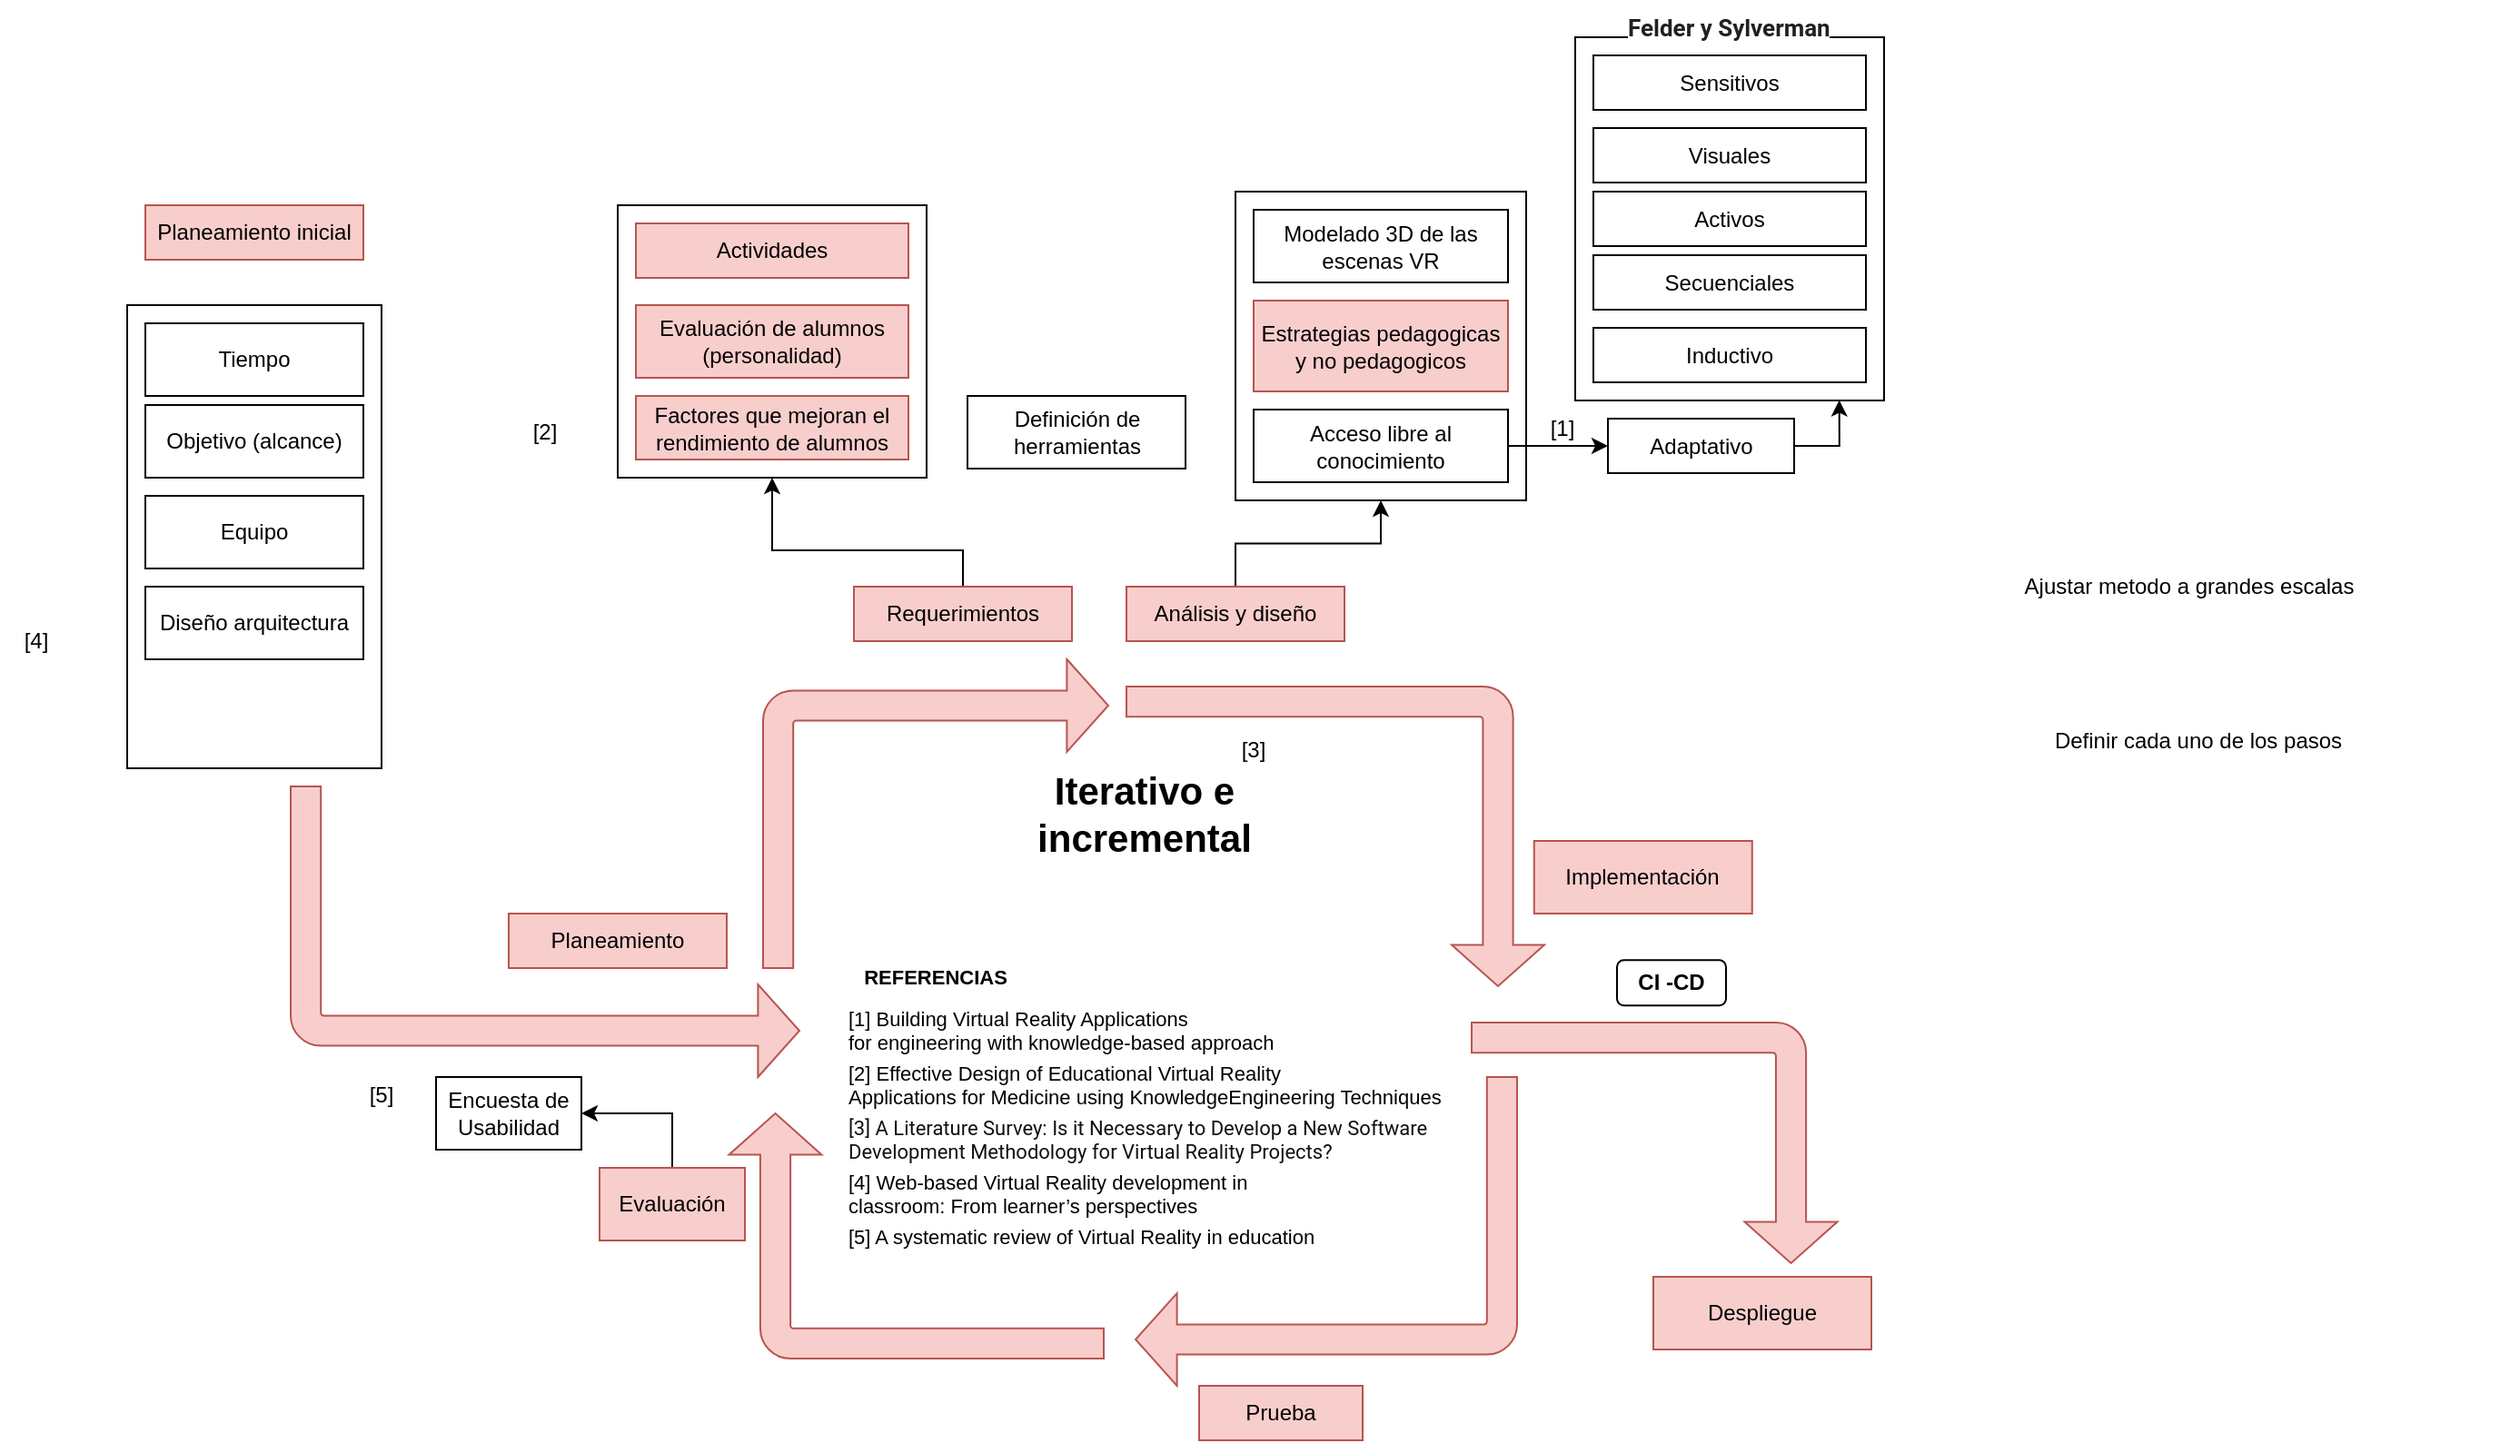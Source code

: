 <mxfile version="13.10.0" type="github"><diagram id="QGsew_eth5fcSufDFgM5" name="Page-1"><mxGraphModel dx="1483" dy="829" grid="1" gridSize="10" guides="1" tooltips="1" connect="1" arrows="1" fold="1" page="1" pageScale="1" pageWidth="827" pageHeight="1169" math="0" shadow="0"><root><mxCell id="0"/><mxCell id="1" parent="0"/><mxCell id="n7FzFCGoDxnxhSsMlHoX-63" value="" style="rounded=0;whiteSpace=wrap;html=1;fontSize=21;" vertex="1" parent="1"><mxGeometry x="100" y="180" width="140" height="255" as="geometry"/></mxCell><mxCell id="n7FzFCGoDxnxhSsMlHoX-1" value="" style="rounded=0;whiteSpace=wrap;html=1;" vertex="1" parent="1"><mxGeometry x="897" y="32.5" width="170" height="200" as="geometry"/></mxCell><mxCell id="n7FzFCGoDxnxhSsMlHoX-2" value="" style="rounded=0;whiteSpace=wrap;html=1;" vertex="1" parent="1"><mxGeometry x="370" y="125" width="170" height="150" as="geometry"/></mxCell><mxCell id="n7FzFCGoDxnxhSsMlHoX-3" value="[5] A systematic review of Virtual Reality in education" style="text;whiteSpace=wrap;html=1;fontSize=11;" vertex="1" parent="1"><mxGeometry x="495" y="680" width="290" height="30" as="geometry"/></mxCell><mxCell id="n7FzFCGoDxnxhSsMlHoX-4" value="&lt;h1 class=&quot;nova-e-text nova-e-text--size-xl nova-e-text--family-sans-serif nova-e-text--spacing-none nova-e-text--color-grey-900 research-detail-header-section__title&quot; style=&quot;margin-top: 0px; color: rgb(17, 17, 17); font-weight: 400; font-family: roboto, arial, sans-serif; font-size: 11px; line-height: 1.2; margin-bottom: 0px; padding: 10px 0px 5px; font-style: normal; letter-spacing: normal; text-align: left; text-indent: 0px; text-transform: none; word-spacing: 0px; background-color: rgb(255, 255, 255);&quot;&gt;[3] A Literature Survey: Is it Necessary to Develop a New Software Development Methodology for Virtual Reality Projects?&lt;/h1&gt;" style="text;whiteSpace=wrap;html=1;fontSize=11;" vertex="1" parent="1"><mxGeometry x="495" y="610" width="350" height="50" as="geometry"/></mxCell><mxCell id="n7FzFCGoDxnxhSsMlHoX-5" value="" style="rounded=0;whiteSpace=wrap;html=1;fontSize=21;" vertex="1" parent="1"><mxGeometry x="710" y="117.5" width="160" height="170" as="geometry"/></mxCell><mxCell id="n7FzFCGoDxnxhSsMlHoX-8" value="Prueba" style="rounded=0;whiteSpace=wrap;html=1;fillColor=#f8cecc;strokeColor=#b85450;" vertex="1" parent="1"><mxGeometry x="690" y="775" width="90" height="30" as="geometry"/></mxCell><mxCell id="n7FzFCGoDxnxhSsMlHoX-10" value="Planeamiento inicial" style="rounded=0;whiteSpace=wrap;html=1;fillColor=#f8cecc;strokeColor=#b85450;" vertex="1" parent="1"><mxGeometry x="110" y="125" width="120" height="30" as="geometry"/></mxCell><mxCell id="n7FzFCGoDxnxhSsMlHoX-11" value="Planeamiento" style="rounded=0;whiteSpace=wrap;html=1;fillColor=#f8cecc;strokeColor=#b85450;" vertex="1" parent="1"><mxGeometry x="310" y="515" width="120" height="30" as="geometry"/></mxCell><mxCell id="n7FzFCGoDxnxhSsMlHoX-12" style="edgeStyle=orthogonalEdgeStyle;rounded=0;orthogonalLoop=1;jettySize=auto;html=1;exitX=0.5;exitY=0;exitDx=0;exitDy=0;entryX=0.5;entryY=1;entryDx=0;entryDy=0;" edge="1" parent="1" source="n7FzFCGoDxnxhSsMlHoX-13" target="n7FzFCGoDxnxhSsMlHoX-2"><mxGeometry relative="1" as="geometry"><mxPoint x="545" y="295" as="targetPoint"/><Array as="points"><mxPoint x="560" y="315"/><mxPoint x="455" y="315"/></Array></mxGeometry></mxCell><mxCell id="n7FzFCGoDxnxhSsMlHoX-13" value="Requerimientos" style="rounded=0;whiteSpace=wrap;html=1;fillColor=#f8cecc;strokeColor=#b85450;" vertex="1" parent="1"><mxGeometry x="500" y="335" width="120" height="30" as="geometry"/></mxCell><mxCell id="n7FzFCGoDxnxhSsMlHoX-14" value="Despliegue" style="rounded=0;whiteSpace=wrap;html=1;fillColor=#f8cecc;strokeColor=#b85450;" vertex="1" parent="1"><mxGeometry x="940" y="715" width="120" height="40" as="geometry"/></mxCell><mxCell id="n7FzFCGoDxnxhSsMlHoX-15" style="edgeStyle=orthogonalEdgeStyle;rounded=0;orthogonalLoop=1;jettySize=auto;html=1;exitX=0.5;exitY=0;exitDx=0;exitDy=0;entryX=1;entryY=0.5;entryDx=0;entryDy=0;" edge="1" parent="1" source="n7FzFCGoDxnxhSsMlHoX-16" target="n7FzFCGoDxnxhSsMlHoX-32"><mxGeometry relative="1" as="geometry"/></mxCell><mxCell id="n7FzFCGoDxnxhSsMlHoX-16" value="Evaluación" style="rounded=0;whiteSpace=wrap;html=1;fillColor=#f8cecc;strokeColor=#b85450;" vertex="1" parent="1"><mxGeometry x="360" y="655" width="80" height="40" as="geometry"/></mxCell><mxCell id="n7FzFCGoDxnxhSsMlHoX-17" value="Iterativo e incremental" style="text;html=1;strokeColor=none;fillColor=none;align=center;verticalAlign=middle;whiteSpace=wrap;rounded=0;fontStyle=1;fontSize=21;" vertex="1" parent="1"><mxGeometry x="560" y="450" width="200" height="20" as="geometry"/></mxCell><mxCell id="n7FzFCGoDxnxhSsMlHoX-19" value="Definición de herramientas" style="rounded=0;whiteSpace=wrap;html=1;" vertex="1" parent="1"><mxGeometry x="562.5" y="230" width="120" height="40" as="geometry"/></mxCell><mxCell id="n7FzFCGoDxnxhSsMlHoX-20" value="" style="html=1;shadow=0;dashed=0;align=center;verticalAlign=middle;shape=mxgraph.arrows2.bendArrow;dy=8.3;dx=22.8;notch=0;arrowHead=51;rounded=1;rotation=0;flipV=1;fillColor=#f8cecc;strokeColor=#b85450;" vertex="1" parent="1"><mxGeometry x="190" y="445" width="280" height="160" as="geometry"/></mxCell><mxCell id="n7FzFCGoDxnxhSsMlHoX-21" value="" style="html=1;shadow=0;dashed=0;align=center;verticalAlign=middle;shape=mxgraph.arrows2.bendArrow;dy=8.3;dx=22.8;notch=0;arrowHead=51;rounded=1;rotation=0;flipV=0;flipH=0;fillColor=#f8cecc;strokeColor=#b85450;" vertex="1" parent="1"><mxGeometry x="450" y="375" width="190" height="170" as="geometry"/></mxCell><mxCell id="n7FzFCGoDxnxhSsMlHoX-22" value="" style="html=1;shadow=0;dashed=0;align=center;verticalAlign=middle;shape=mxgraph.arrows2.bendArrow;dy=8.3;dx=22.8;notch=0;arrowHead=51;rounded=1;rotation=90;flipV=0;flipH=0;fillColor=#f8cecc;strokeColor=#b85450;" vertex="1" parent="1"><mxGeometry x="682.5" y="357.5" width="165" height="230" as="geometry"/></mxCell><mxCell id="n7FzFCGoDxnxhSsMlHoX-66" style="edgeStyle=orthogonalEdgeStyle;rounded=0;orthogonalLoop=1;jettySize=auto;html=1;exitX=0.5;exitY=0;exitDx=0;exitDy=0;entryX=0.5;entryY=1;entryDx=0;entryDy=0;" edge="1" parent="1" source="n7FzFCGoDxnxhSsMlHoX-23" target="n7FzFCGoDxnxhSsMlHoX-5"><mxGeometry relative="1" as="geometry"/></mxCell><mxCell id="n7FzFCGoDxnxhSsMlHoX-23" value="Análisis y diseño" style="rounded=0;whiteSpace=wrap;html=1;fillColor=#f8cecc;strokeColor=#b85450;" vertex="1" parent="1"><mxGeometry x="650" y="335" width="120" height="30" as="geometry"/></mxCell><mxCell id="n7FzFCGoDxnxhSsMlHoX-24" value="" style="html=1;shadow=0;dashed=0;align=center;verticalAlign=middle;shape=mxgraph.arrows2.bendArrow;dy=8.3;dx=22.8;notch=0;arrowHead=51;rounded=1;rotation=90;flipV=0;flipH=0;fillColor=#f8cecc;strokeColor=#b85450;" vertex="1" parent="1"><mxGeometry x="874.38" y="540.63" width="132.5" height="201.25" as="geometry"/></mxCell><mxCell id="n7FzFCGoDxnxhSsMlHoX-25" value="" style="html=1;shadow=0;dashed=0;align=center;verticalAlign=middle;shape=mxgraph.arrows2.bendArrow;dy=8.3;dx=22.8;notch=0;arrowHead=51;rounded=1;rotation=-180;flipV=0;flipH=0;fillColor=#f8cecc;strokeColor=#b85450;" vertex="1" parent="1"><mxGeometry x="655" y="605" width="210" height="170" as="geometry"/></mxCell><mxCell id="n7FzFCGoDxnxhSsMlHoX-26" value="" style="html=1;shadow=0;dashed=0;align=center;verticalAlign=middle;shape=mxgraph.arrows2.bendArrow;dy=8.3;dx=22.8;notch=0;arrowHead=51;rounded=1;rotation=-90;flipV=0;flipH=0;fillColor=#f8cecc;strokeColor=#b85450;" vertex="1" parent="1"><mxGeometry x="466.88" y="589.38" width="135" height="206.25" as="geometry"/></mxCell><mxCell id="n7FzFCGoDxnxhSsMlHoX-32" value="Encuesta de Usabilidad" style="rounded=0;whiteSpace=wrap;html=1;" vertex="1" parent="1"><mxGeometry x="270" y="605" width="80" height="40" as="geometry"/></mxCell><mxCell id="n7FzFCGoDxnxhSsMlHoX-34" value="CI -CD" style="rounded=1;whiteSpace=wrap;html=1;fontSize=12;fontStyle=1" vertex="1" parent="1"><mxGeometry x="920" y="540.63" width="60" height="25" as="geometry"/></mxCell><mxCell id="n7FzFCGoDxnxhSsMlHoX-35" value="Implementación" style="rounded=0;whiteSpace=wrap;html=1;fillColor=#f8cecc;strokeColor=#b85450;" vertex="1" parent="1"><mxGeometry x="874.38" y="475" width="120" height="40" as="geometry"/></mxCell><mxCell id="n7FzFCGoDxnxhSsMlHoX-36" value="Diseño arquitectura" style="rounded=0;whiteSpace=wrap;html=1;" vertex="1" parent="1"><mxGeometry x="110" y="335" width="120" height="40" as="geometry"/></mxCell><mxCell id="n7FzFCGoDxnxhSsMlHoX-38" value="Modelado 3D de las escenas VR" style="rounded=0;whiteSpace=wrap;html=1;" vertex="1" parent="1"><mxGeometry x="720" y="127.5" width="140" height="40" as="geometry"/></mxCell><mxCell id="n7FzFCGoDxnxhSsMlHoX-39" style="edgeStyle=orthogonalEdgeStyle;rounded=0;orthogonalLoop=1;jettySize=auto;html=1;exitX=1;exitY=0.5;exitDx=0;exitDy=0;entryX=0;entryY=0.5;entryDx=0;entryDy=0;" edge="1" parent="1" source="n7FzFCGoDxnxhSsMlHoX-40" target="n7FzFCGoDxnxhSsMlHoX-52"><mxGeometry relative="1" as="geometry"/></mxCell><mxCell id="n7FzFCGoDxnxhSsMlHoX-40" value="Acceso libre al conocimiento" style="rounded=0;whiteSpace=wrap;html=1;" vertex="1" parent="1"><mxGeometry x="720" y="237.5" width="140" height="40" as="geometry"/></mxCell><mxCell id="n7FzFCGoDxnxhSsMlHoX-41" value="[1] Building Virtual Reality Applications&lt;br style=&quot;font-size: 11px&quot;&gt;for engineering with knowledge-based approach" style="text;whiteSpace=wrap;html=1;fontSize=11;" vertex="1" parent="1"><mxGeometry x="495" y="560" width="910" height="40" as="geometry"/></mxCell><mxCell id="n7FzFCGoDxnxhSsMlHoX-42" value="[1]" style="text;html=1;strokeColor=none;fillColor=none;align=center;verticalAlign=middle;whiteSpace=wrap;rounded=0;" vertex="1" parent="1"><mxGeometry x="870" y="237.5" width="40" height="20" as="geometry"/></mxCell><mxCell id="n7FzFCGoDxnxhSsMlHoX-43" value="[2] Effective Design of Educational Virtual Reality&lt;br style=&quot;font-size: 11px;&quot;&gt;Applications for Medicine using KnowledgeEngineering Techniques" style="text;whiteSpace=wrap;html=1;fontSize=11;" vertex="1" parent="1"><mxGeometry x="495" y="590" width="380" height="40" as="geometry"/></mxCell><mxCell id="n7FzFCGoDxnxhSsMlHoX-44" value="[3]" style="text;html=1;strokeColor=none;fillColor=none;align=center;verticalAlign=middle;whiteSpace=wrap;rounded=0;" vertex="1" parent="1"><mxGeometry x="700" y="415" width="40" height="20" as="geometry"/></mxCell><mxCell id="n7FzFCGoDxnxhSsMlHoX-45" value="[2]" style="text;html=1;strokeColor=none;fillColor=none;align=center;verticalAlign=middle;whiteSpace=wrap;rounded=0;" vertex="1" parent="1"><mxGeometry x="310" y="240" width="40" height="20" as="geometry"/></mxCell><mxCell id="n7FzFCGoDxnxhSsMlHoX-46" value="[4] Web-based Virtual Reality development in&lt;br style=&quot;font-size: 11px;&quot;&gt;classroom: From learner’s perspectives" style="text;whiteSpace=wrap;html=1;fontSize=11;" vertex="1" parent="1"><mxGeometry x="495" y="650" width="250" height="40" as="geometry"/></mxCell><mxCell id="n7FzFCGoDxnxhSsMlHoX-47" value="REFERENCIAS" style="text;html=1;strokeColor=none;fillColor=none;align=center;verticalAlign=middle;whiteSpace=wrap;rounded=0;fontSize=11;fontStyle=1" vertex="1" parent="1"><mxGeometry x="525" y="540" width="40" height="20" as="geometry"/></mxCell><mxCell id="n7FzFCGoDxnxhSsMlHoX-48" value="[4]" style="text;html=1;strokeColor=none;fillColor=none;align=center;verticalAlign=middle;whiteSpace=wrap;rounded=0;" vertex="1" parent="1"><mxGeometry x="30" y="355" width="40" height="20" as="geometry"/></mxCell><mxCell id="n7FzFCGoDxnxhSsMlHoX-49" value="[5]" style="text;html=1;strokeColor=none;fillColor=none;align=center;verticalAlign=middle;whiteSpace=wrap;rounded=0;" vertex="1" parent="1"><mxGeometry x="220" y="605" width="40" height="20" as="geometry"/></mxCell><mxCell id="n7FzFCGoDxnxhSsMlHoX-51" value="Estrategias pedagogicas y no pedagogicos" style="rounded=0;whiteSpace=wrap;html=1;fillColor=#f8cecc;strokeColor=#b85450;" vertex="1" parent="1"><mxGeometry x="720" y="177.5" width="140" height="50" as="geometry"/></mxCell><mxCell id="n7FzFCGoDxnxhSsMlHoX-67" style="edgeStyle=orthogonalEdgeStyle;rounded=0;orthogonalLoop=1;jettySize=auto;html=1;exitX=1;exitY=0.5;exitDx=0;exitDy=0;entryX=0.855;entryY=0.999;entryDx=0;entryDy=0;entryPerimeter=0;" edge="1" parent="1" source="n7FzFCGoDxnxhSsMlHoX-52" target="n7FzFCGoDxnxhSsMlHoX-1"><mxGeometry relative="1" as="geometry"/></mxCell><mxCell id="n7FzFCGoDxnxhSsMlHoX-52" value="Adaptativo" style="rounded=0;whiteSpace=wrap;html=1;" vertex="1" parent="1"><mxGeometry x="915" y="242.5" width="102.5" height="30" as="geometry"/></mxCell><mxCell id="n7FzFCGoDxnxhSsMlHoX-54" value="Evaluación de alumnos (personalidad)" style="rounded=0;whiteSpace=wrap;html=1;fillColor=#f8cecc;strokeColor=#b85450;" vertex="1" parent="1"><mxGeometry x="380" y="180" width="150" height="40" as="geometry"/></mxCell><mxCell id="n7FzFCGoDxnxhSsMlHoX-55" value="&lt;span style=&quot;color: rgb(32, 33, 36); font-family: roboto, arial, sans-serif; font-size: 13px; font-style: normal; letter-spacing: normal; text-align: left; text-indent: 0px; text-transform: none; word-spacing: 0px; background-color: rgb(255, 255, 255); display: inline; float: none;&quot;&gt;Felder y Sylverman&lt;/span&gt;" style="text;whiteSpace=wrap;html=1;fontStyle=1" vertex="1" parent="1"><mxGeometry x="924" y="12.5" width="136" height="30" as="geometry"/></mxCell><mxCell id="n7FzFCGoDxnxhSsMlHoX-56" value="Actividades" style="rounded=0;whiteSpace=wrap;html=1;fillColor=#f8cecc;strokeColor=#b85450;" vertex="1" parent="1"><mxGeometry x="380" y="135" width="150" height="30" as="geometry"/></mxCell><mxCell id="n7FzFCGoDxnxhSsMlHoX-57" value="Factores que mejoran el rendimiento de alumnos" style="rounded=0;whiteSpace=wrap;html=1;fillColor=#f8cecc;strokeColor=#b85450;" vertex="1" parent="1"><mxGeometry x="380" y="230" width="150" height="35" as="geometry"/></mxCell><mxCell id="n7FzFCGoDxnxhSsMlHoX-58" value="Visuales" style="rounded=0;whiteSpace=wrap;html=1;" vertex="1" parent="1"><mxGeometry x="907" y="82.5" width="150" height="30" as="geometry"/></mxCell><mxCell id="n7FzFCGoDxnxhSsMlHoX-59" value="Sensitivos" style="rounded=0;whiteSpace=wrap;html=1;" vertex="1" parent="1"><mxGeometry x="907" y="42.5" width="150" height="30" as="geometry"/></mxCell><mxCell id="n7FzFCGoDxnxhSsMlHoX-60" value="Activos" style="rounded=0;whiteSpace=wrap;html=1;" vertex="1" parent="1"><mxGeometry x="907" y="117.5" width="150" height="30" as="geometry"/></mxCell><mxCell id="n7FzFCGoDxnxhSsMlHoX-61" value="Secuenciales" style="rounded=0;whiteSpace=wrap;html=1;" vertex="1" parent="1"><mxGeometry x="907" y="152.5" width="150" height="30" as="geometry"/></mxCell><mxCell id="n7FzFCGoDxnxhSsMlHoX-62" value="Inductivo" style="rounded=0;whiteSpace=wrap;html=1;" vertex="1" parent="1"><mxGeometry x="907" y="192.5" width="150" height="30" as="geometry"/></mxCell><mxCell id="n7FzFCGoDxnxhSsMlHoX-68" value="Equipo" style="rounded=0;whiteSpace=wrap;html=1;" vertex="1" parent="1"><mxGeometry x="110" y="285" width="120" height="40" as="geometry"/></mxCell><mxCell id="n7FzFCGoDxnxhSsMlHoX-69" value="Objetivo (alcance)" style="rounded=0;whiteSpace=wrap;html=1;" vertex="1" parent="1"><mxGeometry x="110" y="235" width="120" height="40" as="geometry"/></mxCell><mxCell id="n7FzFCGoDxnxhSsMlHoX-71" value="Tiempo" style="rounded=0;whiteSpace=wrap;html=1;" vertex="1" parent="1"><mxGeometry x="110" y="190" width="120" height="40" as="geometry"/></mxCell><mxCell id="n7FzFCGoDxnxhSsMlHoX-74" value="Ajustar metodo a grandes escalas" style="text;html=1;strokeColor=none;fillColor=none;align=center;verticalAlign=middle;whiteSpace=wrap;rounded=0;" vertex="1" parent="1"><mxGeometry x="1070" y="325" width="330" height="20" as="geometry"/></mxCell><mxCell id="n7FzFCGoDxnxhSsMlHoX-75" value="Definir cada uno de los pasos" style="text;html=1;strokeColor=none;fillColor=none;align=center;verticalAlign=middle;whiteSpace=wrap;rounded=0;" vertex="1" parent="1"><mxGeometry x="1075" y="410" width="330" height="20" as="geometry"/></mxCell></root></mxGraphModel></diagram></mxfile>
